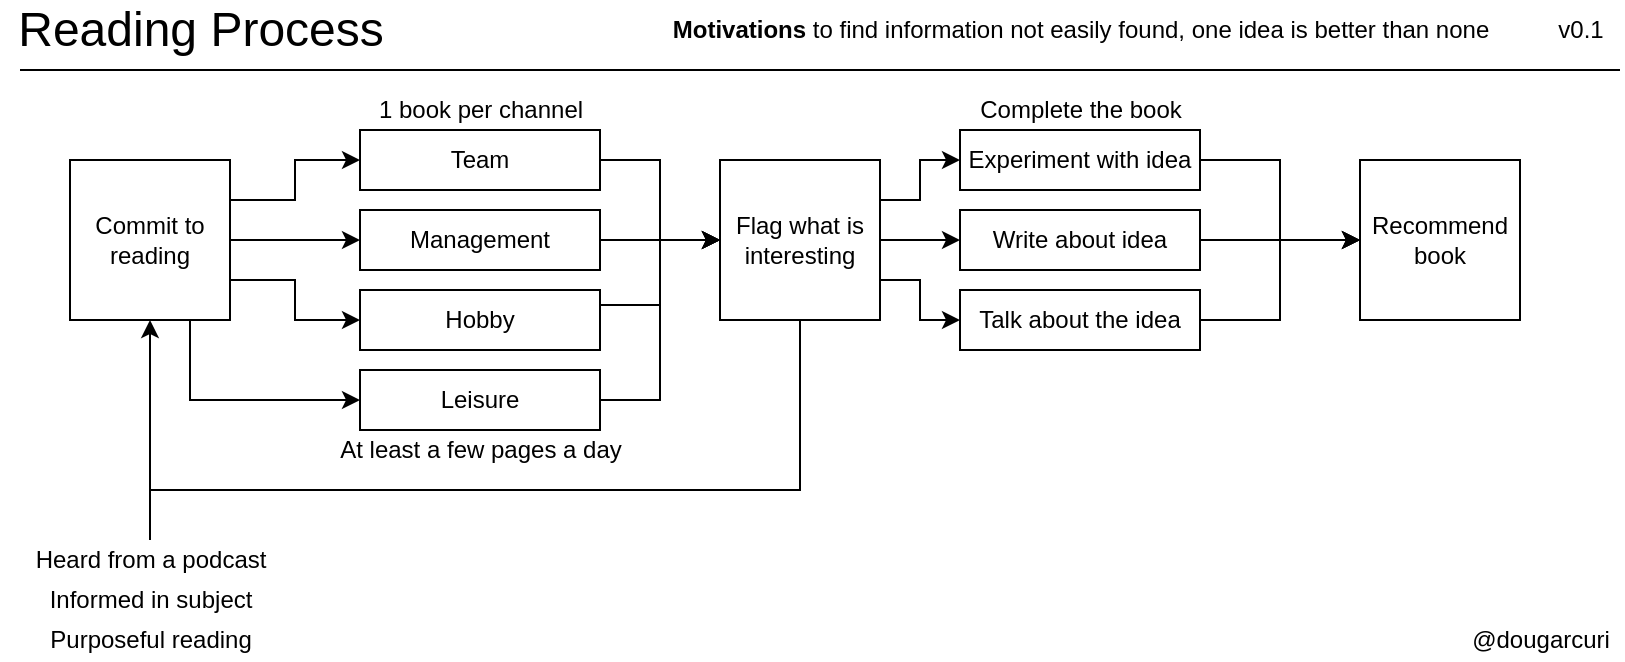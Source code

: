 <mxfile version="13.6.6" type="device"><diagram id="YEcZWM5yn9CC_GXmh8b7" name="Page-1"><mxGraphModel dx="1298" dy="822" grid="1" gridSize="10" guides="1" tooltips="1" connect="1" arrows="1" fold="1" page="1" pageScale="1" pageWidth="850" pageHeight="1100" math="0" shadow="0"><root><mxCell id="0"/><mxCell id="1" parent="0"/><mxCell id="oZXL2kZeHIh9_-ydEniH-1" value="&lt;font style=&quot;font-size: 24px&quot;&gt;Reading Process&lt;/font&gt;" style="text;html=1;align=center;verticalAlign=middle;resizable=0;points=[];autosize=1;" vertex="1" parent="1"><mxGeometry x="30" y="40" width="200" height="20" as="geometry"/></mxCell><mxCell id="oZXL2kZeHIh9_-ydEniH-14" style="edgeStyle=orthogonalEdgeStyle;rounded=0;orthogonalLoop=1;jettySize=auto;html=1;exitX=1;exitY=0.25;exitDx=0;exitDy=0;entryX=0;entryY=0.5;entryDx=0;entryDy=0;" edge="1" parent="1" source="oZXL2kZeHIh9_-ydEniH-2" target="oZXL2kZeHIh9_-ydEniH-11"><mxGeometry relative="1" as="geometry"/></mxCell><mxCell id="oZXL2kZeHIh9_-ydEniH-15" style="edgeStyle=orthogonalEdgeStyle;rounded=0;orthogonalLoop=1;jettySize=auto;html=1;exitX=1;exitY=0.5;exitDx=0;exitDy=0;entryX=0;entryY=0.5;entryDx=0;entryDy=0;" edge="1" parent="1" source="oZXL2kZeHIh9_-ydEniH-2" target="oZXL2kZeHIh9_-ydEniH-12"><mxGeometry relative="1" as="geometry"/></mxCell><mxCell id="oZXL2kZeHIh9_-ydEniH-16" style="edgeStyle=orthogonalEdgeStyle;rounded=0;orthogonalLoop=1;jettySize=auto;html=1;exitX=1;exitY=0.75;exitDx=0;exitDy=0;entryX=0;entryY=0.5;entryDx=0;entryDy=0;" edge="1" parent="1" source="oZXL2kZeHIh9_-ydEniH-2" target="oZXL2kZeHIh9_-ydEniH-13"><mxGeometry relative="1" as="geometry"/></mxCell><mxCell id="oZXL2kZeHIh9_-ydEniH-38" style="edgeStyle=orthogonalEdgeStyle;rounded=0;orthogonalLoop=1;jettySize=auto;html=1;exitX=0.75;exitY=1;exitDx=0;exitDy=0;entryX=0;entryY=0.5;entryDx=0;entryDy=0;endArrow=classic;endFill=1;" edge="1" parent="1" source="oZXL2kZeHIh9_-ydEniH-2" target="oZXL2kZeHIh9_-ydEniH-37"><mxGeometry relative="1" as="geometry"/></mxCell><mxCell id="oZXL2kZeHIh9_-ydEniH-2" value="Commit to reading" style="whiteSpace=wrap;html=1;aspect=fixed;" vertex="1" parent="1"><mxGeometry x="65" y="115" width="80" height="80" as="geometry"/></mxCell><mxCell id="oZXL2kZeHIh9_-ydEniH-3" value="" style="endArrow=classic;html=1;" edge="1" parent="1" source="oZXL2kZeHIh9_-ydEniH-4"><mxGeometry width="50" height="50" relative="1" as="geometry"><mxPoint x="105" y="235" as="sourcePoint"/><mxPoint x="105" y="195" as="targetPoint"/></mxGeometry></mxCell><mxCell id="oZXL2kZeHIh9_-ydEniH-4" value="Heard from a podcast" style="text;html=1;align=center;verticalAlign=middle;resizable=0;points=[];autosize=1;" vertex="1" parent="1"><mxGeometry x="40" y="305" width="130" height="20" as="geometry"/></mxCell><mxCell id="oZXL2kZeHIh9_-ydEniH-5" value="Informed in subject" style="text;html=1;align=center;verticalAlign=middle;resizable=0;points=[];autosize=1;" vertex="1" parent="1"><mxGeometry x="45" y="325" width="120" height="20" as="geometry"/></mxCell><mxCell id="oZXL2kZeHIh9_-ydEniH-7" value="&lt;b&gt;Motivations&lt;/b&gt; to find information not easily found, one idea is better than none" style="text;html=1;align=center;verticalAlign=middle;resizable=0;points=[];autosize=1;" vertex="1" parent="1"><mxGeometry x="360" y="40" width="420" height="20" as="geometry"/></mxCell><mxCell id="oZXL2kZeHIh9_-ydEniH-19" style="edgeStyle=orthogonalEdgeStyle;rounded=0;orthogonalLoop=1;jettySize=auto;html=1;exitX=1;exitY=0.5;exitDx=0;exitDy=0;entryX=0;entryY=0.5;entryDx=0;entryDy=0;" edge="1" parent="1" source="oZXL2kZeHIh9_-ydEniH-11" target="oZXL2kZeHIh9_-ydEniH-18"><mxGeometry relative="1" as="geometry"/></mxCell><mxCell id="oZXL2kZeHIh9_-ydEniH-11" value="Team" style="rounded=0;whiteSpace=wrap;html=1;" vertex="1" parent="1"><mxGeometry x="210" y="100" width="120" height="30" as="geometry"/></mxCell><mxCell id="oZXL2kZeHIh9_-ydEniH-20" style="edgeStyle=orthogonalEdgeStyle;rounded=0;orthogonalLoop=1;jettySize=auto;html=1;exitX=1;exitY=0.5;exitDx=0;exitDy=0;" edge="1" parent="1" source="oZXL2kZeHIh9_-ydEniH-12" target="oZXL2kZeHIh9_-ydEniH-18"><mxGeometry relative="1" as="geometry"/></mxCell><mxCell id="oZXL2kZeHIh9_-ydEniH-12" value="Management" style="rounded=0;whiteSpace=wrap;html=1;" vertex="1" parent="1"><mxGeometry x="210" y="140" width="120" height="30" as="geometry"/></mxCell><mxCell id="oZXL2kZeHIh9_-ydEniH-21" style="edgeStyle=orthogonalEdgeStyle;rounded=0;orthogonalLoop=1;jettySize=auto;html=1;exitX=1;exitY=0.25;exitDx=0;exitDy=0;entryX=0;entryY=0.5;entryDx=0;entryDy=0;" edge="1" parent="1" source="oZXL2kZeHIh9_-ydEniH-13" target="oZXL2kZeHIh9_-ydEniH-18"><mxGeometry relative="1" as="geometry"/></mxCell><mxCell id="oZXL2kZeHIh9_-ydEniH-13" value="Hobby" style="rounded=0;whiteSpace=wrap;html=1;" vertex="1" parent="1"><mxGeometry x="210" y="180" width="120" height="30" as="geometry"/></mxCell><mxCell id="oZXL2kZeHIh9_-ydEniH-17" value="Purposeful reading" style="text;html=1;align=center;verticalAlign=middle;resizable=0;points=[];autosize=1;" vertex="1" parent="1"><mxGeometry x="45" y="345" width="120" height="20" as="geometry"/></mxCell><mxCell id="oZXL2kZeHIh9_-ydEniH-27" style="edgeStyle=orthogonalEdgeStyle;rounded=0;orthogonalLoop=1;jettySize=auto;html=1;exitX=1;exitY=0.25;exitDx=0;exitDy=0;entryX=0;entryY=0.5;entryDx=0;entryDy=0;" edge="1" parent="1" source="oZXL2kZeHIh9_-ydEniH-18" target="oZXL2kZeHIh9_-ydEniH-25"><mxGeometry relative="1" as="geometry"/></mxCell><mxCell id="oZXL2kZeHIh9_-ydEniH-28" style="edgeStyle=orthogonalEdgeStyle;rounded=0;orthogonalLoop=1;jettySize=auto;html=1;exitX=1;exitY=0.5;exitDx=0;exitDy=0;entryX=0;entryY=0.5;entryDx=0;entryDy=0;" edge="1" parent="1" source="oZXL2kZeHIh9_-ydEniH-18" target="oZXL2kZeHIh9_-ydEniH-26"><mxGeometry relative="1" as="geometry"/></mxCell><mxCell id="oZXL2kZeHIh9_-ydEniH-36" style="edgeStyle=orthogonalEdgeStyle;rounded=0;orthogonalLoop=1;jettySize=auto;html=1;exitX=0.5;exitY=1;exitDx=0;exitDy=0;endArrow=none;endFill=0;" edge="1" parent="1" source="oZXL2kZeHIh9_-ydEniH-18" target="oZXL2kZeHIh9_-ydEniH-4"><mxGeometry relative="1" as="geometry"><Array as="points"><mxPoint x="430" y="280"/><mxPoint x="105" y="280"/></Array></mxGeometry></mxCell><mxCell id="oZXL2kZeHIh9_-ydEniH-40" style="edgeStyle=orthogonalEdgeStyle;rounded=0;orthogonalLoop=1;jettySize=auto;html=1;exitX=1;exitY=0.75;exitDx=0;exitDy=0;entryX=0;entryY=0.5;entryDx=0;entryDy=0;endArrow=classic;endFill=1;" edge="1" parent="1" source="oZXL2kZeHIh9_-ydEniH-18" target="oZXL2kZeHIh9_-ydEniH-39"><mxGeometry relative="1" as="geometry"/></mxCell><mxCell id="oZXL2kZeHIh9_-ydEniH-18" value="Flag what is interesting" style="whiteSpace=wrap;html=1;aspect=fixed;" vertex="1" parent="1"><mxGeometry x="390" y="115" width="80" height="80" as="geometry"/></mxCell><mxCell id="oZXL2kZeHIh9_-ydEniH-41" style="edgeStyle=orthogonalEdgeStyle;rounded=0;orthogonalLoop=1;jettySize=auto;html=1;exitX=1;exitY=0.5;exitDx=0;exitDy=0;entryX=0;entryY=0.5;entryDx=0;entryDy=0;endArrow=classic;endFill=1;" edge="1" parent="1" source="oZXL2kZeHIh9_-ydEniH-25" target="oZXL2kZeHIh9_-ydEniH-32"><mxGeometry relative="1" as="geometry"/></mxCell><mxCell id="oZXL2kZeHIh9_-ydEniH-25" value="Experiment with idea" style="rounded=0;whiteSpace=wrap;html=1;" vertex="1" parent="1"><mxGeometry x="510" y="100" width="120" height="30" as="geometry"/></mxCell><mxCell id="oZXL2kZeHIh9_-ydEniH-42" style="edgeStyle=orthogonalEdgeStyle;rounded=0;orthogonalLoop=1;jettySize=auto;html=1;exitX=1;exitY=0.5;exitDx=0;exitDy=0;endArrow=classic;endFill=1;" edge="1" parent="1" source="oZXL2kZeHIh9_-ydEniH-26"><mxGeometry relative="1" as="geometry"><mxPoint x="710" y="155" as="targetPoint"/></mxGeometry></mxCell><mxCell id="oZXL2kZeHIh9_-ydEniH-26" value="Write about idea" style="rounded=0;whiteSpace=wrap;html=1;" vertex="1" parent="1"><mxGeometry x="510" y="140" width="120" height="30" as="geometry"/></mxCell><mxCell id="oZXL2kZeHIh9_-ydEniH-29" value="v0.1" style="text;html=1;align=center;verticalAlign=middle;resizable=0;points=[];autosize=1;" vertex="1" parent="1"><mxGeometry x="800" y="40" width="40" height="20" as="geometry"/></mxCell><mxCell id="oZXL2kZeHIh9_-ydEniH-30" value="@dougarcuri" style="text;html=1;align=center;verticalAlign=middle;resizable=0;points=[];autosize=1;" vertex="1" parent="1"><mxGeometry x="760" y="345" width="80" height="20" as="geometry"/></mxCell><mxCell id="oZXL2kZeHIh9_-ydEniH-31" value="" style="endArrow=none;html=1;" edge="1" parent="1"><mxGeometry width="50" height="50" relative="1" as="geometry"><mxPoint x="40" y="70" as="sourcePoint"/><mxPoint x="840" y="70" as="targetPoint"/></mxGeometry></mxCell><mxCell id="oZXL2kZeHIh9_-ydEniH-32" value="Recommend book" style="whiteSpace=wrap;html=1;aspect=fixed;" vertex="1" parent="1"><mxGeometry x="710" y="115" width="80" height="80" as="geometry"/></mxCell><mxCell id="oZXL2kZeHIh9_-ydEniH-35" value="Complete the book&lt;br&gt;" style="text;html=1;align=center;verticalAlign=middle;resizable=0;points=[];autosize=1;" vertex="1" parent="1"><mxGeometry x="510" y="80" width="120" height="20" as="geometry"/></mxCell><mxCell id="oZXL2kZeHIh9_-ydEniH-45" style="edgeStyle=orthogonalEdgeStyle;rounded=0;orthogonalLoop=1;jettySize=auto;html=1;exitX=1;exitY=0.5;exitDx=0;exitDy=0;entryX=0;entryY=0.5;entryDx=0;entryDy=0;endArrow=classic;endFill=1;" edge="1" parent="1" source="oZXL2kZeHIh9_-ydEniH-37" target="oZXL2kZeHIh9_-ydEniH-18"><mxGeometry relative="1" as="geometry"/></mxCell><mxCell id="oZXL2kZeHIh9_-ydEniH-37" value="Leisure" style="rounded=0;whiteSpace=wrap;html=1;" vertex="1" parent="1"><mxGeometry x="210" y="220" width="120" height="30" as="geometry"/></mxCell><mxCell id="oZXL2kZeHIh9_-ydEniH-43" style="edgeStyle=orthogonalEdgeStyle;rounded=0;orthogonalLoop=1;jettySize=auto;html=1;exitX=1;exitY=0.5;exitDx=0;exitDy=0;entryX=0;entryY=0.5;entryDx=0;entryDy=0;endArrow=classic;endFill=1;" edge="1" parent="1" source="oZXL2kZeHIh9_-ydEniH-39" target="oZXL2kZeHIh9_-ydEniH-32"><mxGeometry relative="1" as="geometry"/></mxCell><mxCell id="oZXL2kZeHIh9_-ydEniH-39" value="Talk about the idea" style="rounded=0;whiteSpace=wrap;html=1;" vertex="1" parent="1"><mxGeometry x="510" y="180" width="120" height="30" as="geometry"/></mxCell><mxCell id="oZXL2kZeHIh9_-ydEniH-46" value="1 book per channel" style="text;html=1;align=center;verticalAlign=middle;resizable=0;points=[];autosize=1;" vertex="1" parent="1"><mxGeometry x="210" y="80" width="120" height="20" as="geometry"/></mxCell><mxCell id="oZXL2kZeHIh9_-ydEniH-47" value="At least a few pages a day" style="text;html=1;align=center;verticalAlign=middle;resizable=0;points=[];autosize=1;" vertex="1" parent="1"><mxGeometry x="190" y="250" width="160" height="20" as="geometry"/></mxCell></root></mxGraphModel></diagram></mxfile>